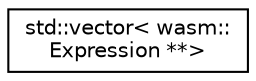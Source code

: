 digraph "Graphical Class Hierarchy"
{
  edge [fontname="Helvetica",fontsize="10",labelfontname="Helvetica",labelfontsize="10"];
  node [fontname="Helvetica",fontsize="10",shape=record];
  rankdir="LR";
  Node0 [label="std::vector\< wasm::\lExpression **\>",height=0.2,width=0.4,color="black", fillcolor="white", style="filled",URL="$classstd_1_1vector.html"];
}
